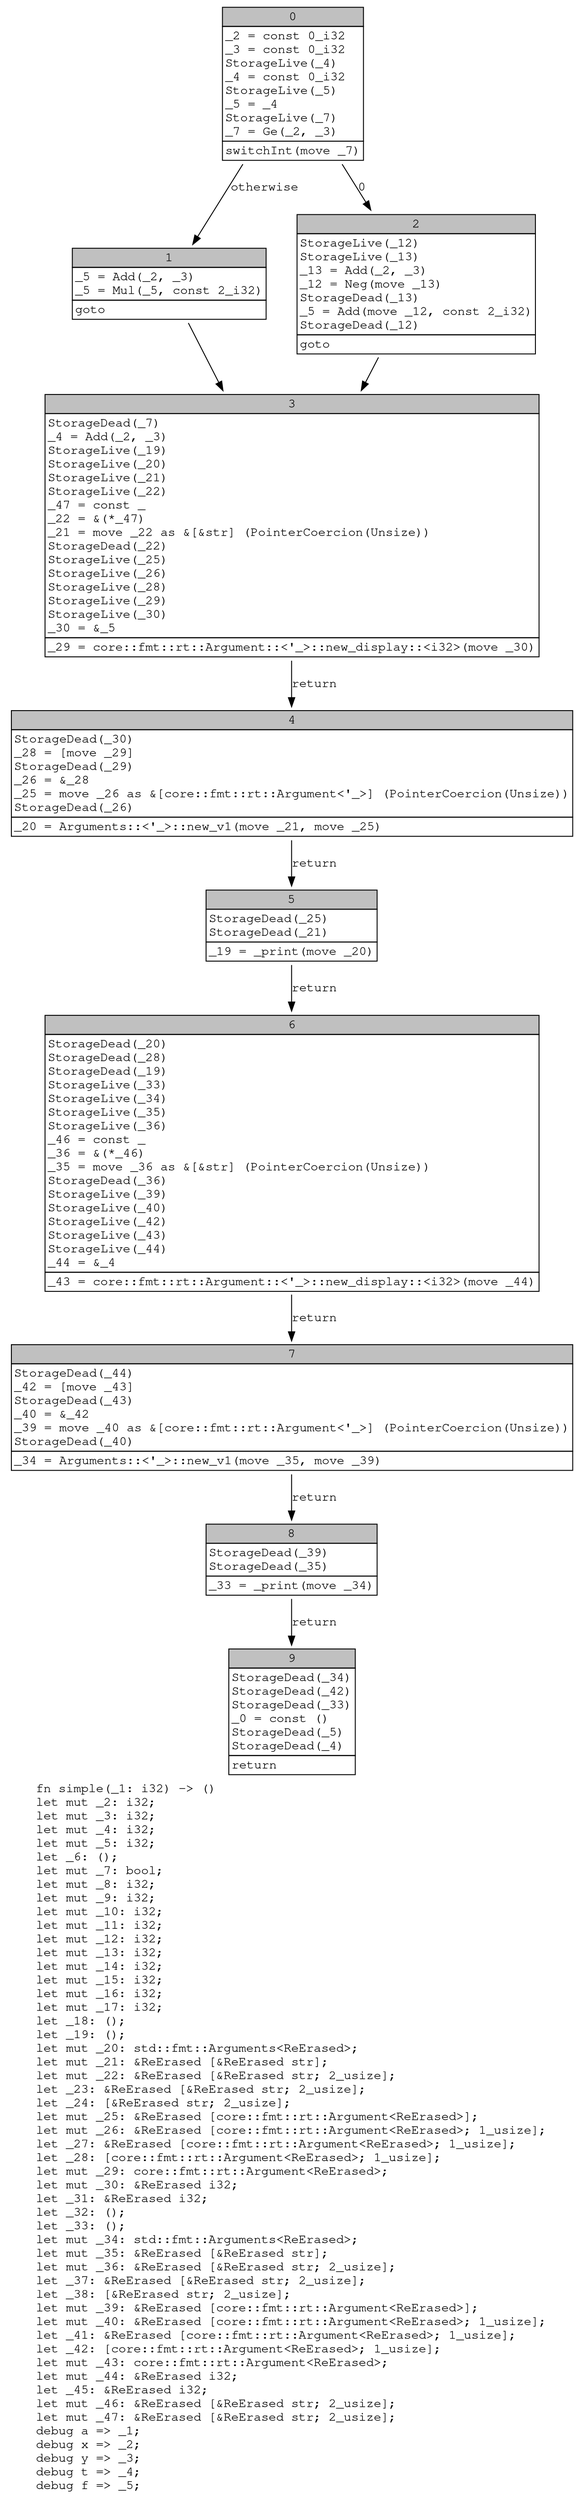 digraph Mir_0_3 {
    graph [fontname="Courier, monospace"];
    node [fontname="Courier, monospace"];
    edge [fontname="Courier, monospace"];
    label=<fn simple(_1: i32) -&gt; ()<br align="left"/>let mut _2: i32;<br align="left"/>let mut _3: i32;<br align="left"/>let mut _4: i32;<br align="left"/>let mut _5: i32;<br align="left"/>let _6: ();<br align="left"/>let mut _7: bool;<br align="left"/>let mut _8: i32;<br align="left"/>let mut _9: i32;<br align="left"/>let mut _10: i32;<br align="left"/>let mut _11: i32;<br align="left"/>let mut _12: i32;<br align="left"/>let mut _13: i32;<br align="left"/>let mut _14: i32;<br align="left"/>let mut _15: i32;<br align="left"/>let mut _16: i32;<br align="left"/>let mut _17: i32;<br align="left"/>let _18: ();<br align="left"/>let _19: ();<br align="left"/>let mut _20: std::fmt::Arguments&lt;ReErased&gt;;<br align="left"/>let mut _21: &amp;ReErased [&amp;ReErased str];<br align="left"/>let mut _22: &amp;ReErased [&amp;ReErased str; 2_usize];<br align="left"/>let _23: &amp;ReErased [&amp;ReErased str; 2_usize];<br align="left"/>let _24: [&amp;ReErased str; 2_usize];<br align="left"/>let mut _25: &amp;ReErased [core::fmt::rt::Argument&lt;ReErased&gt;];<br align="left"/>let mut _26: &amp;ReErased [core::fmt::rt::Argument&lt;ReErased&gt;; 1_usize];<br align="left"/>let _27: &amp;ReErased [core::fmt::rt::Argument&lt;ReErased&gt;; 1_usize];<br align="left"/>let _28: [core::fmt::rt::Argument&lt;ReErased&gt;; 1_usize];<br align="left"/>let mut _29: core::fmt::rt::Argument&lt;ReErased&gt;;<br align="left"/>let mut _30: &amp;ReErased i32;<br align="left"/>let _31: &amp;ReErased i32;<br align="left"/>let _32: ();<br align="left"/>let _33: ();<br align="left"/>let mut _34: std::fmt::Arguments&lt;ReErased&gt;;<br align="left"/>let mut _35: &amp;ReErased [&amp;ReErased str];<br align="left"/>let mut _36: &amp;ReErased [&amp;ReErased str; 2_usize];<br align="left"/>let _37: &amp;ReErased [&amp;ReErased str; 2_usize];<br align="left"/>let _38: [&amp;ReErased str; 2_usize];<br align="left"/>let mut _39: &amp;ReErased [core::fmt::rt::Argument&lt;ReErased&gt;];<br align="left"/>let mut _40: &amp;ReErased [core::fmt::rt::Argument&lt;ReErased&gt;; 1_usize];<br align="left"/>let _41: &amp;ReErased [core::fmt::rt::Argument&lt;ReErased&gt;; 1_usize];<br align="left"/>let _42: [core::fmt::rt::Argument&lt;ReErased&gt;; 1_usize];<br align="left"/>let mut _43: core::fmt::rt::Argument&lt;ReErased&gt;;<br align="left"/>let mut _44: &amp;ReErased i32;<br align="left"/>let _45: &amp;ReErased i32;<br align="left"/>let mut _46: &amp;ReErased [&amp;ReErased str; 2_usize];<br align="left"/>let mut _47: &amp;ReErased [&amp;ReErased str; 2_usize];<br align="left"/>debug a =&gt; _1;<br align="left"/>debug x =&gt; _2;<br align="left"/>debug y =&gt; _3;<br align="left"/>debug t =&gt; _4;<br align="left"/>debug f =&gt; _5;<br align="left"/>>;
    bb0__0_3 [shape="none", label=<<table border="0" cellborder="1" cellspacing="0"><tr><td bgcolor="gray" align="center" colspan="1">0</td></tr><tr><td align="left" balign="left">_2 = const 0_i32<br/>_3 = const 0_i32<br/>StorageLive(_4)<br/>_4 = const 0_i32<br/>StorageLive(_5)<br/>_5 = _4<br/>StorageLive(_7)<br/>_7 = Ge(_2, _3)<br/></td></tr><tr><td align="left">switchInt(move _7)</td></tr></table>>];
    bb1__0_3 [shape="none", label=<<table border="0" cellborder="1" cellspacing="0"><tr><td bgcolor="gray" align="center" colspan="1">1</td></tr><tr><td align="left" balign="left">_5 = Add(_2, _3)<br/>_5 = Mul(_5, const 2_i32)<br/></td></tr><tr><td align="left">goto</td></tr></table>>];
    bb2__0_3 [shape="none", label=<<table border="0" cellborder="1" cellspacing="0"><tr><td bgcolor="gray" align="center" colspan="1">2</td></tr><tr><td align="left" balign="left">StorageLive(_12)<br/>StorageLive(_13)<br/>_13 = Add(_2, _3)<br/>_12 = Neg(move _13)<br/>StorageDead(_13)<br/>_5 = Add(move _12, const 2_i32)<br/>StorageDead(_12)<br/></td></tr><tr><td align="left">goto</td></tr></table>>];
    bb3__0_3 [shape="none", label=<<table border="0" cellborder="1" cellspacing="0"><tr><td bgcolor="gray" align="center" colspan="1">3</td></tr><tr><td align="left" balign="left">StorageDead(_7)<br/>_4 = Add(_2, _3)<br/>StorageLive(_19)<br/>StorageLive(_20)<br/>StorageLive(_21)<br/>StorageLive(_22)<br/>_47 = const _<br/>_22 = &amp;(*_47)<br/>_21 = move _22 as &amp;[&amp;str] (PointerCoercion(Unsize))<br/>StorageDead(_22)<br/>StorageLive(_25)<br/>StorageLive(_26)<br/>StorageLive(_28)<br/>StorageLive(_29)<br/>StorageLive(_30)<br/>_30 = &amp;_5<br/></td></tr><tr><td align="left">_29 = core::fmt::rt::Argument::&lt;'_&gt;::new_display::&lt;i32&gt;(move _30)</td></tr></table>>];
    bb4__0_3 [shape="none", label=<<table border="0" cellborder="1" cellspacing="0"><tr><td bgcolor="gray" align="center" colspan="1">4</td></tr><tr><td align="left" balign="left">StorageDead(_30)<br/>_28 = [move _29]<br/>StorageDead(_29)<br/>_26 = &amp;_28<br/>_25 = move _26 as &amp;[core::fmt::rt::Argument&lt;'_&gt;] (PointerCoercion(Unsize))<br/>StorageDead(_26)<br/></td></tr><tr><td align="left">_20 = Arguments::&lt;'_&gt;::new_v1(move _21, move _25)</td></tr></table>>];
    bb5__0_3 [shape="none", label=<<table border="0" cellborder="1" cellspacing="0"><tr><td bgcolor="gray" align="center" colspan="1">5</td></tr><tr><td align="left" balign="left">StorageDead(_25)<br/>StorageDead(_21)<br/></td></tr><tr><td align="left">_19 = _print(move _20)</td></tr></table>>];
    bb6__0_3 [shape="none", label=<<table border="0" cellborder="1" cellspacing="0"><tr><td bgcolor="gray" align="center" colspan="1">6</td></tr><tr><td align="left" balign="left">StorageDead(_20)<br/>StorageDead(_28)<br/>StorageDead(_19)<br/>StorageLive(_33)<br/>StorageLive(_34)<br/>StorageLive(_35)<br/>StorageLive(_36)<br/>_46 = const _<br/>_36 = &amp;(*_46)<br/>_35 = move _36 as &amp;[&amp;str] (PointerCoercion(Unsize))<br/>StorageDead(_36)<br/>StorageLive(_39)<br/>StorageLive(_40)<br/>StorageLive(_42)<br/>StorageLive(_43)<br/>StorageLive(_44)<br/>_44 = &amp;_4<br/></td></tr><tr><td align="left">_43 = core::fmt::rt::Argument::&lt;'_&gt;::new_display::&lt;i32&gt;(move _44)</td></tr></table>>];
    bb7__0_3 [shape="none", label=<<table border="0" cellborder="1" cellspacing="0"><tr><td bgcolor="gray" align="center" colspan="1">7</td></tr><tr><td align="left" balign="left">StorageDead(_44)<br/>_42 = [move _43]<br/>StorageDead(_43)<br/>_40 = &amp;_42<br/>_39 = move _40 as &amp;[core::fmt::rt::Argument&lt;'_&gt;] (PointerCoercion(Unsize))<br/>StorageDead(_40)<br/></td></tr><tr><td align="left">_34 = Arguments::&lt;'_&gt;::new_v1(move _35, move _39)</td></tr></table>>];
    bb8__0_3 [shape="none", label=<<table border="0" cellborder="1" cellspacing="0"><tr><td bgcolor="gray" align="center" colspan="1">8</td></tr><tr><td align="left" balign="left">StorageDead(_39)<br/>StorageDead(_35)<br/></td></tr><tr><td align="left">_33 = _print(move _34)</td></tr></table>>];
    bb9__0_3 [shape="none", label=<<table border="0" cellborder="1" cellspacing="0"><tr><td bgcolor="gray" align="center" colspan="1">9</td></tr><tr><td align="left" balign="left">StorageDead(_34)<br/>StorageDead(_42)<br/>StorageDead(_33)<br/>_0 = const ()<br/>StorageDead(_5)<br/>StorageDead(_4)<br/></td></tr><tr><td align="left">return</td></tr></table>>];
    bb0__0_3 -> bb2__0_3 [label="0"];
    bb0__0_3 -> bb1__0_3 [label="otherwise"];
    bb1__0_3 -> bb3__0_3 [label=""];
    bb2__0_3 -> bb3__0_3 [label=""];
    bb3__0_3 -> bb4__0_3 [label="return"];
    bb4__0_3 -> bb5__0_3 [label="return"];
    bb5__0_3 -> bb6__0_3 [label="return"];
    bb6__0_3 -> bb7__0_3 [label="return"];
    bb7__0_3 -> bb8__0_3 [label="return"];
    bb8__0_3 -> bb9__0_3 [label="return"];
}
